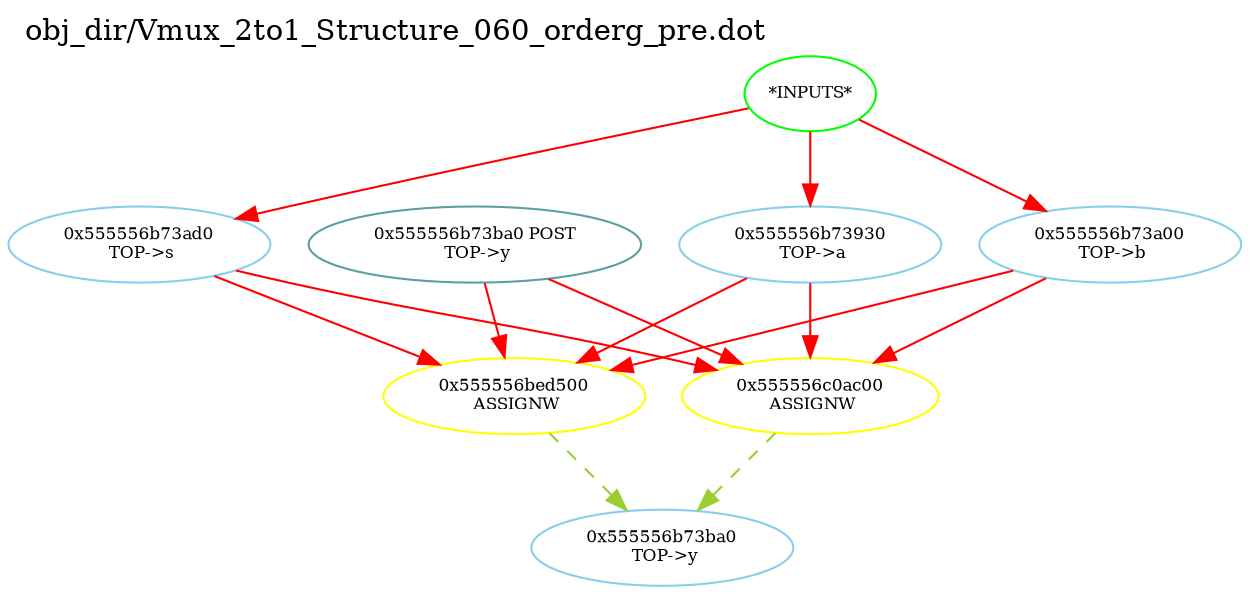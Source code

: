 digraph v3graph {
	graph	[label="obj_dir/Vmux_2to1_Structure_060_orderg_pre.dot",
		 labelloc=t, labeljust=l,
		 //size="7.5,10",
		 rankdir=TB];
	n0	[fontsize=8 label="*INPUTS*", color=green];
	n0x555556b62ff0_1	[fontsize=8 label="0x555556b73930\n TOP->a", color=skyblue];
	n0x555556b62ff0_2	[fontsize=8 label="0x555556b73a00\n TOP->b", color=skyblue];
	n0x555556b62ff0_3	[fontsize=8 label="0x555556b73ad0\n TOP->s", color=skyblue];
	n0x555556b62ff0_4	[fontsize=8 label="0x555556bed500\n ASSIGNW", color=yellow];
	n0x555556b62ff0_5	[fontsize=8 label="0x555556b73ba0\n TOP->y", color=skyblue];
	n0x555556b62ff0_6	[fontsize=8 label="0x555556b73ba0 POST\n TOP->y", color=CadetBlue];
	n0x555556b62ff0_7	[fontsize=8 label="0x555556c0ac00\n ASSIGNW", color=yellow];
	n0 -> n0x555556b62ff0_1 [fontsize=8 label="" weight=1 color=red];
	n0 -> n0x555556b62ff0_2 [fontsize=8 label="" weight=1 color=red];
	n0 -> n0x555556b62ff0_3 [fontsize=8 label="" weight=1 color=red];
	n0x555556b62ff0_1 -> n0x555556b62ff0_4 [fontsize=8 label="" weight=8 color=red];
	n0x555556b62ff0_1 -> n0x555556b62ff0_7 [fontsize=8 label="" weight=8 color=red];
	n0x555556b62ff0_2 -> n0x555556b62ff0_4 [fontsize=8 label="" weight=8 color=red];
	n0x555556b62ff0_2 -> n0x555556b62ff0_7 [fontsize=8 label="" weight=8 color=red];
	n0x555556b62ff0_3 -> n0x555556b62ff0_4 [fontsize=8 label="" weight=8 color=red];
	n0x555556b62ff0_3 -> n0x555556b62ff0_7 [fontsize=8 label="" weight=8 color=red];
	n0x555556b62ff0_4 -> n0x555556b62ff0_5 [fontsize=8 label="" weight=1 color=yellowGreen style=dashed];
	n0x555556b62ff0_6 -> n0x555556b62ff0_4 [fontsize=8 label="" weight=2 color=red];
	n0x555556b62ff0_6 -> n0x555556b62ff0_7 [fontsize=8 label="" weight=2 color=red];
	n0x555556b62ff0_7 -> n0x555556b62ff0_5 [fontsize=8 label="" weight=1 color=yellowGreen style=dashed];
}
